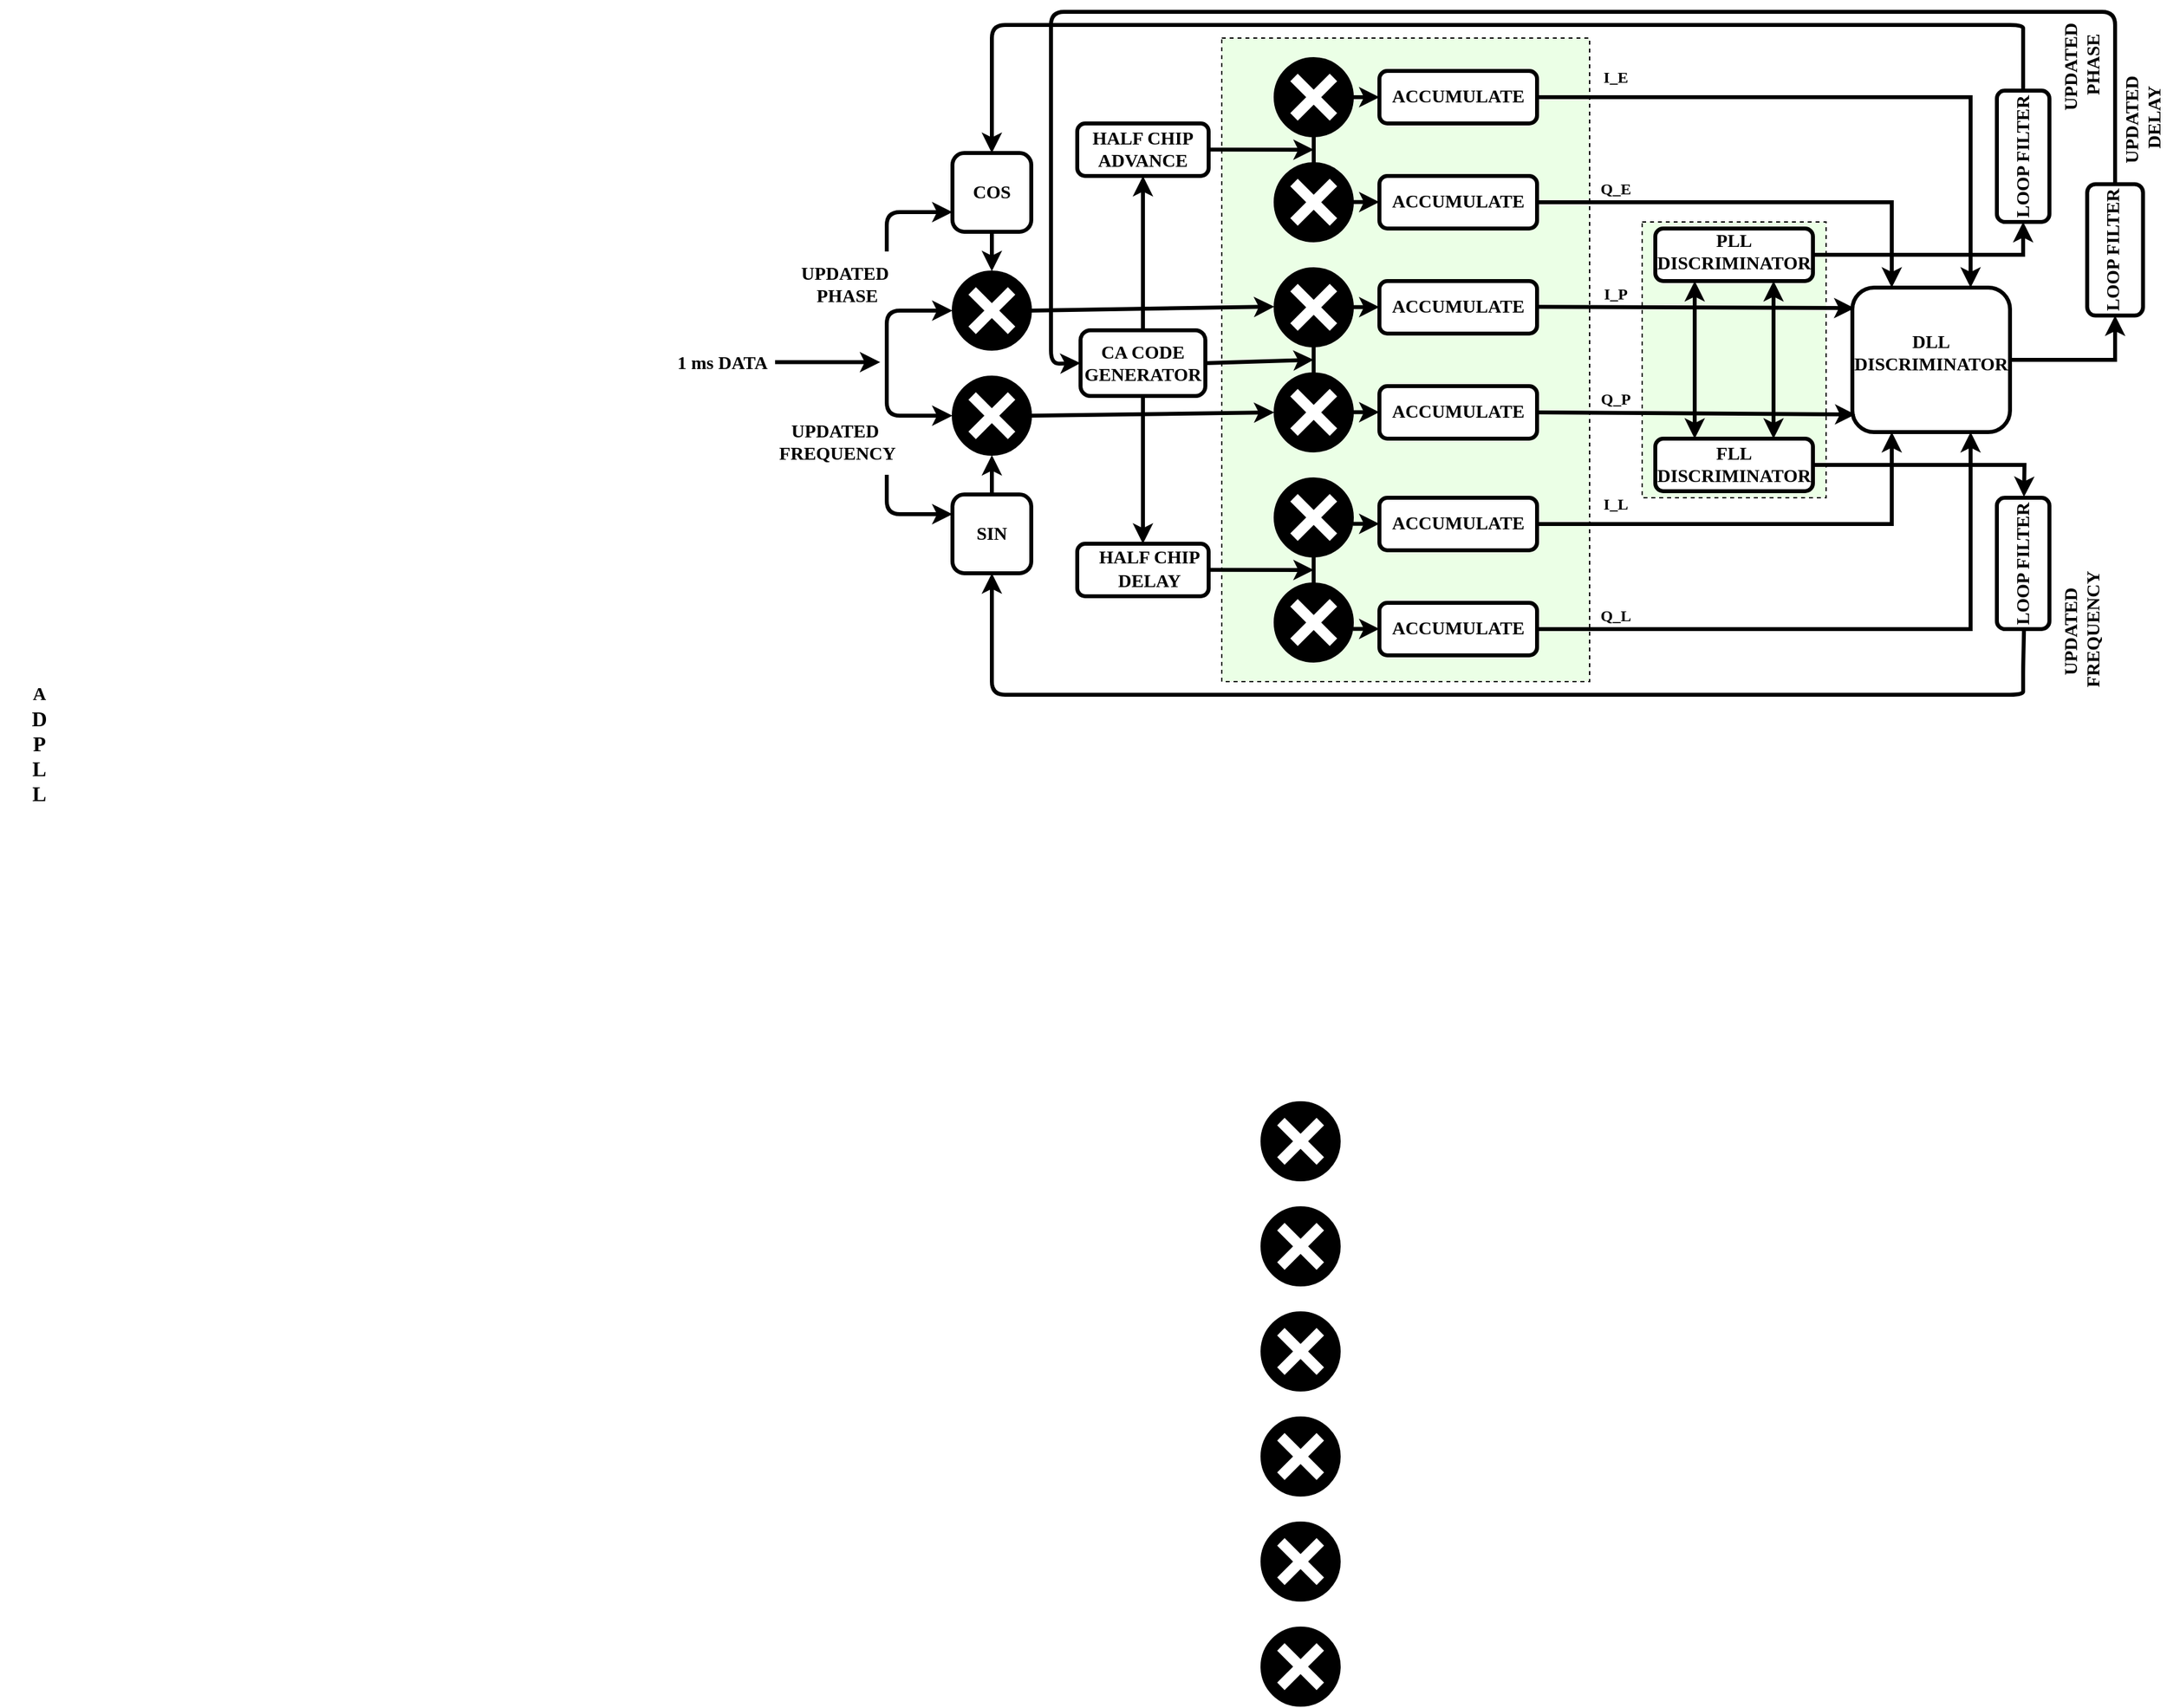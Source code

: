 <mxfile version="24.5.4" type="github">
  <diagram name="Page-1" id="2OJG_YHXnRes9GbKR85k">
    <mxGraphModel dx="2927" dy="1044" grid="1" gridSize="10" guides="1" tooltips="1" connect="1" arrows="1" fold="1" page="1" pageScale="1" pageWidth="827" pageHeight="1169" math="0" shadow="0">
      <root>
        <mxCell id="0" />
        <mxCell id="1" parent="0" />
        <mxCell id="kuXYNpqV7Vp1GtxluRGK-1" value="" style="rounded=0;whiteSpace=wrap;html=1;dashed=1;fillColor=#EBFFE6;" vertex="1" parent="1">
          <mxGeometry x="280" y="180" width="280" height="490" as="geometry" />
        </mxCell>
        <mxCell id="kuXYNpqV7Vp1GtxluRGK-2" value="" style="rounded=0;whiteSpace=wrap;html=1;dashed=1;fillColor=#EBFFE6;" vertex="1" parent="1">
          <mxGeometry x="600" y="320" width="140" height="210" as="geometry" />
        </mxCell>
        <mxCell id="kuXYNpqV7Vp1GtxluRGK-21" value="" style="rounded=1;whiteSpace=wrap;html=1;strokeWidth=3;" vertex="1" parent="1">
          <mxGeometry x="170" y="245" width="100" height="40" as="geometry" />
        </mxCell>
        <mxCell id="kuXYNpqV7Vp1GtxluRGK-23" value="" style="rounded=1;whiteSpace=wrap;html=1;strokeWidth=3;" vertex="1" parent="1">
          <mxGeometry x="172.5" y="402.5" width="95" height="50" as="geometry" />
        </mxCell>
        <mxCell id="kuXYNpqV7Vp1GtxluRGK-24" value="" style="ellipse;whiteSpace=wrap;html=1;aspect=fixed;fillColor=#000000;" vertex="1" parent="1">
          <mxGeometry x="75" y="357.5" width="60" height="60" as="geometry" />
        </mxCell>
        <mxCell id="kuXYNpqV7Vp1GtxluRGK-25" value="" style="endArrow=none;html=1;rounded=0;strokeColor=#FFFFFF;strokeWidth=8;" edge="1" parent="1">
          <mxGeometry width="50" height="50" relative="1" as="geometry">
            <mxPoint x="90" y="372.5" as="sourcePoint" />
            <mxPoint x="120" y="402.5" as="targetPoint" />
          </mxGeometry>
        </mxCell>
        <mxCell id="kuXYNpqV7Vp1GtxluRGK-26" value="" style="endArrow=none;html=1;rounded=0;strokeColor=#FFFFFF;strokeWidth=8;" edge="1" parent="1">
          <mxGeometry width="50" height="50" relative="1" as="geometry">
            <mxPoint x="90" y="402.5" as="sourcePoint" />
            <mxPoint x="120" y="372.5" as="targetPoint" />
          </mxGeometry>
        </mxCell>
        <mxCell id="kuXYNpqV7Vp1GtxluRGK-27" value="" style="ellipse;whiteSpace=wrap;html=1;aspect=fixed;fillColor=#000000;" vertex="1" parent="1">
          <mxGeometry x="75" y="437.5" width="60" height="60" as="geometry" />
        </mxCell>
        <mxCell id="kuXYNpqV7Vp1GtxluRGK-28" value="" style="endArrow=none;html=1;rounded=0;strokeColor=#FFFFFF;strokeWidth=8;" edge="1" parent="1">
          <mxGeometry width="50" height="50" relative="1" as="geometry">
            <mxPoint x="90" y="452.5" as="sourcePoint" />
            <mxPoint x="120" y="482.5" as="targetPoint" />
          </mxGeometry>
        </mxCell>
        <mxCell id="kuXYNpqV7Vp1GtxluRGK-29" value="" style="endArrow=none;html=1;rounded=0;strokeColor=#FFFFFF;strokeWidth=8;" edge="1" parent="1">
          <mxGeometry width="50" height="50" relative="1" as="geometry">
            <mxPoint x="90" y="482.5" as="sourcePoint" />
            <mxPoint x="120" y="452.5" as="targetPoint" />
          </mxGeometry>
        </mxCell>
        <mxCell id="kuXYNpqV7Vp1GtxluRGK-30" value="" style="rounded=1;whiteSpace=wrap;html=1;strokeWidth=3;" vertex="1" parent="1">
          <mxGeometry x="75" y="267.5" width="60" height="60" as="geometry" />
        </mxCell>
        <mxCell id="kuXYNpqV7Vp1GtxluRGK-31" value="" style="rounded=1;whiteSpace=wrap;html=1;strokeWidth=3;" vertex="1" parent="1">
          <mxGeometry x="75" y="527.5" width="60" height="60" as="geometry" />
        </mxCell>
        <mxCell id="kuXYNpqV7Vp1GtxluRGK-32" value="" style="rounded=1;whiteSpace=wrap;html=1;strokeWidth=3;" vertex="1" parent="1">
          <mxGeometry x="400" y="205" width="120" height="40" as="geometry" />
        </mxCell>
        <mxCell id="kuXYNpqV7Vp1GtxluRGK-38" value="" style="rounded=1;whiteSpace=wrap;html=1;strokeWidth=3;" vertex="1" parent="1">
          <mxGeometry x="610" y="325" width="120" height="40" as="geometry" />
        </mxCell>
        <mxCell id="kuXYNpqV7Vp1GtxluRGK-39" value="" style="rounded=1;whiteSpace=wrap;html=1;strokeWidth=3;" vertex="1" parent="1">
          <mxGeometry x="610" y="485" width="120" height="40" as="geometry" />
        </mxCell>
        <mxCell id="kuXYNpqV7Vp1GtxluRGK-40" value="" style="rounded=1;whiteSpace=wrap;html=1;strokeWidth=3;" vertex="1" parent="1">
          <mxGeometry x="760" y="370" width="120" height="110" as="geometry" />
        </mxCell>
        <mxCell id="kuXYNpqV7Vp1GtxluRGK-41" value="" style="rounded=1;whiteSpace=wrap;html=1;strokeWidth=3;rotation=-90;" vertex="1" parent="1">
          <mxGeometry x="840" y="250" width="100" height="40" as="geometry" />
        </mxCell>
        <mxCell id="kuXYNpqV7Vp1GtxluRGK-44" value="" style="endArrow=classic;startArrow=classic;html=1;rounded=1;exitX=0;exitY=0.5;exitDx=0;exitDy=0;entryX=0;entryY=0.5;entryDx=0;entryDy=0;strokeWidth=3;curved=0;" edge="1" parent="1" source="kuXYNpqV7Vp1GtxluRGK-27" target="kuXYNpqV7Vp1GtxluRGK-24">
          <mxGeometry width="50" height="50" relative="1" as="geometry">
            <mxPoint x="585" y="332.5" as="sourcePoint" />
            <mxPoint x="635" y="282.5" as="targetPoint" />
            <Array as="points">
              <mxPoint x="25" y="467.5" />
              <mxPoint x="25" y="387.5" />
            </Array>
          </mxGeometry>
        </mxCell>
        <mxCell id="kuXYNpqV7Vp1GtxluRGK-45" value="" style="endArrow=classic;html=1;rounded=0;strokeWidth=3;" edge="1" parent="1">
          <mxGeometry width="50" height="50" relative="1" as="geometry">
            <mxPoint x="-60" y="426.79" as="sourcePoint" />
            <mxPoint x="20" y="426.79" as="targetPoint" />
          </mxGeometry>
        </mxCell>
        <mxCell id="kuXYNpqV7Vp1GtxluRGK-46" value="" style="endArrow=classic;html=1;rounded=1;entryX=0;entryY=0.75;entryDx=0;entryDy=0;strokeWidth=3;strokeColor=default;curved=0;" edge="1" parent="1" target="kuXYNpqV7Vp1GtxluRGK-30">
          <mxGeometry width="50" height="50" relative="1" as="geometry">
            <mxPoint x="25" y="342.5" as="sourcePoint" />
            <mxPoint x="235" y="402.5" as="targetPoint" />
            <Array as="points">
              <mxPoint x="25" y="312.5" />
            </Array>
          </mxGeometry>
        </mxCell>
        <mxCell id="kuXYNpqV7Vp1GtxluRGK-47" value="" style="endArrow=classic;html=1;rounded=1;entryX=0;entryY=0.25;entryDx=0;entryDy=0;strokeWidth=3;curved=0;" edge="1" parent="1" target="kuXYNpqV7Vp1GtxluRGK-31">
          <mxGeometry width="50" height="50" relative="1" as="geometry">
            <mxPoint x="25" y="512.5" as="sourcePoint" />
            <mxPoint x="235" y="422.5" as="targetPoint" />
            <Array as="points">
              <mxPoint x="25" y="542.5" />
            </Array>
          </mxGeometry>
        </mxCell>
        <mxCell id="kuXYNpqV7Vp1GtxluRGK-49" value="" style="endArrow=classic;html=1;rounded=0;entryX=0;entryY=0.5;entryDx=0;entryDy=0;exitX=1;exitY=0.5;exitDx=0;exitDy=0;strokeWidth=3;" edge="1" parent="1" source="kuXYNpqV7Vp1GtxluRGK-27" target="kuXYNpqV7Vp1GtxluRGK-155">
          <mxGeometry width="50" height="50" relative="1" as="geometry">
            <mxPoint x="-50" y="465" as="sourcePoint" />
            <mxPoint x="310" y="465" as="targetPoint" />
          </mxGeometry>
        </mxCell>
        <mxCell id="kuXYNpqV7Vp1GtxluRGK-60" value="" style="endArrow=classic;html=1;rounded=0;exitX=1;exitY=0.5;exitDx=0;exitDy=0;strokeWidth=3;entryX=0.013;entryY=0.142;entryDx=0;entryDy=0;entryPerimeter=0;" edge="1" parent="1" target="kuXYNpqV7Vp1GtxluRGK-40">
          <mxGeometry width="50" height="50" relative="1" as="geometry">
            <mxPoint x="520" y="384.57" as="sourcePoint" />
            <mxPoint x="750" y="397" as="targetPoint" />
          </mxGeometry>
        </mxCell>
        <mxCell id="kuXYNpqV7Vp1GtxluRGK-61" value="" style="endArrow=classic;html=1;rounded=0;exitX=1;exitY=0.5;exitDx=0;exitDy=0;strokeWidth=3;entryX=0.019;entryY=0.878;entryDx=0;entryDy=0;entryPerimeter=0;" edge="1" parent="1" target="kuXYNpqV7Vp1GtxluRGK-40">
          <mxGeometry width="50" height="50" relative="1" as="geometry">
            <mxPoint x="520" y="465" as="sourcePoint" />
            <mxPoint x="750" y="460" as="targetPoint" />
          </mxGeometry>
        </mxCell>
        <mxCell id="kuXYNpqV7Vp1GtxluRGK-62" value="" style="endArrow=classic;html=1;rounded=0;entryX=0.75;entryY=0;entryDx=0;entryDy=0;exitX=1;exitY=0.5;exitDx=0;exitDy=0;strokeWidth=3;" edge="1" parent="1" source="kuXYNpqV7Vp1GtxluRGK-32" target="kuXYNpqV7Vp1GtxluRGK-40">
          <mxGeometry width="50" height="50" relative="1" as="geometry">
            <mxPoint x="370" y="380" as="sourcePoint" />
            <mxPoint x="420" y="330" as="targetPoint" />
            <Array as="points">
              <mxPoint x="850" y="225" />
            </Array>
          </mxGeometry>
        </mxCell>
        <mxCell id="kuXYNpqV7Vp1GtxluRGK-64" value="" style="endArrow=classic;html=1;rounded=0;entryX=0.25;entryY=0;entryDx=0;entryDy=0;exitX=1;exitY=0.5;exitDx=0;exitDy=0;strokeWidth=3;" edge="1" parent="1" source="kuXYNpqV7Vp1GtxluRGK-167" target="kuXYNpqV7Vp1GtxluRGK-40">
          <mxGeometry width="50" height="50" relative="1" as="geometry">
            <mxPoint x="540" y="280" as="sourcePoint" />
            <mxPoint x="420" y="330" as="targetPoint" />
            <Array as="points">
              <mxPoint x="790" y="305" />
            </Array>
          </mxGeometry>
        </mxCell>
        <mxCell id="kuXYNpqV7Vp1GtxluRGK-65" value="" style="endArrow=classic;html=1;rounded=0;entryX=0.75;entryY=1;entryDx=0;entryDy=0;exitX=1;exitY=0.5;exitDx=0;exitDy=0;strokeWidth=3;" edge="1" parent="1" source="kuXYNpqV7Vp1GtxluRGK-175" target="kuXYNpqV7Vp1GtxluRGK-40">
          <mxGeometry width="50" height="50" relative="1" as="geometry">
            <mxPoint x="540" y="720" as="sourcePoint" />
            <mxPoint x="420" y="410" as="targetPoint" />
            <Array as="points">
              <mxPoint x="850" y="630" />
            </Array>
          </mxGeometry>
        </mxCell>
        <mxCell id="kuXYNpqV7Vp1GtxluRGK-66" value="" style="endArrow=classic;html=1;rounded=0;entryX=0.25;entryY=1;entryDx=0;entryDy=0;exitX=1;exitY=0.5;exitDx=0;exitDy=0;strokeWidth=3;" edge="1" parent="1" source="kuXYNpqV7Vp1GtxluRGK-173" target="kuXYNpqV7Vp1GtxluRGK-40">
          <mxGeometry width="50" height="50" relative="1" as="geometry">
            <mxPoint x="540" y="600" as="sourcePoint" />
            <mxPoint x="420" y="410" as="targetPoint" />
            <Array as="points">
              <mxPoint x="790" y="550" />
            </Array>
          </mxGeometry>
        </mxCell>
        <mxCell id="kuXYNpqV7Vp1GtxluRGK-67" value="" style="endArrow=classic;startArrow=classic;html=1;rounded=0;entryX=0.75;entryY=1;entryDx=0;entryDy=0;exitX=0.75;exitY=0;exitDx=0;exitDy=0;strokeWidth=3;" edge="1" parent="1" source="kuXYNpqV7Vp1GtxluRGK-39" target="kuXYNpqV7Vp1GtxluRGK-38">
          <mxGeometry width="50" height="50" relative="1" as="geometry">
            <mxPoint x="370" y="460" as="sourcePoint" />
            <mxPoint x="420" y="410" as="targetPoint" />
          </mxGeometry>
        </mxCell>
        <mxCell id="kuXYNpqV7Vp1GtxluRGK-68" value="" style="endArrow=classic;startArrow=classic;html=1;rounded=0;entryX=0.25;entryY=1;entryDx=0;entryDy=0;exitX=0.25;exitY=0;exitDx=0;exitDy=0;strokeWidth=3;" edge="1" parent="1" source="kuXYNpqV7Vp1GtxluRGK-39" target="kuXYNpqV7Vp1GtxluRGK-38">
          <mxGeometry width="50" height="50" relative="1" as="geometry">
            <mxPoint x="370" y="460" as="sourcePoint" />
            <mxPoint x="420" y="410" as="targetPoint" />
          </mxGeometry>
        </mxCell>
        <mxCell id="kuXYNpqV7Vp1GtxluRGK-69" value="" style="endArrow=classic;html=1;rounded=0;exitX=1;exitY=0.5;exitDx=0;exitDy=0;entryX=0;entryY=0.5;entryDx=0;entryDy=0;strokeWidth=3;" edge="1" parent="1" source="kuXYNpqV7Vp1GtxluRGK-38" target="kuXYNpqV7Vp1GtxluRGK-41">
          <mxGeometry width="50" height="50" relative="1" as="geometry">
            <mxPoint x="870" y="380" as="sourcePoint" />
            <mxPoint x="920" y="330" as="targetPoint" />
            <Array as="points">
              <mxPoint x="890" y="345" />
            </Array>
          </mxGeometry>
        </mxCell>
        <mxCell id="kuXYNpqV7Vp1GtxluRGK-70" value="" style="endArrow=classic;html=1;rounded=0;exitX=1;exitY=0.5;exitDx=0;exitDy=0;strokeWidth=3;entryX=1;entryY=0.5;entryDx=0;entryDy=0;" edge="1" parent="1" target="kuXYNpqV7Vp1GtxluRGK-193">
          <mxGeometry width="50" height="50" relative="1" as="geometry">
            <mxPoint x="730" y="505" as="sourcePoint" />
            <mxPoint x="890" y="510" as="targetPoint" />
            <Array as="points">
              <mxPoint x="891" y="505" />
            </Array>
          </mxGeometry>
        </mxCell>
        <mxCell id="kuXYNpqV7Vp1GtxluRGK-71" value="" style="endArrow=classic;html=1;rounded=0;entryX=0;entryY=0.5;entryDx=0;entryDy=0;strokeWidth=3;exitX=1;exitY=0.5;exitDx=0;exitDy=0;" edge="1" parent="1" source="kuXYNpqV7Vp1GtxluRGK-40" target="kuXYNpqV7Vp1GtxluRGK-190">
          <mxGeometry width="50" height="50" relative="1" as="geometry">
            <mxPoint x="910" y="450" as="sourcePoint" />
            <mxPoint x="950" y="420" as="targetPoint" />
            <Array as="points">
              <mxPoint x="960" y="425" />
            </Array>
          </mxGeometry>
        </mxCell>
        <mxCell id="kuXYNpqV7Vp1GtxluRGK-72" value="" style="endArrow=classic;html=1;rounded=1;exitX=1;exitY=0.5;exitDx=0;exitDy=0;entryX=0.5;entryY=0;entryDx=0;entryDy=0;strokeWidth=3;curved=0;" edge="1" parent="1" source="kuXYNpqV7Vp1GtxluRGK-41" target="kuXYNpqV7Vp1GtxluRGK-30">
          <mxGeometry width="50" height="50" relative="1" as="geometry">
            <mxPoint x="680" y="280" as="sourcePoint" />
            <mxPoint x="730" y="230" as="targetPoint" />
            <Array as="points">
              <mxPoint x="890" y="180" />
              <mxPoint x="890" y="170" />
              <mxPoint x="590" y="170" />
              <mxPoint x="105" y="170" />
              <mxPoint x="105" y="210" />
            </Array>
          </mxGeometry>
        </mxCell>
        <mxCell id="kuXYNpqV7Vp1GtxluRGK-73" value="" style="endArrow=classic;html=1;rounded=1;entryX=0.5;entryY=1;entryDx=0;entryDy=0;strokeWidth=3;curved=0;exitX=0;exitY=0.5;exitDx=0;exitDy=0;" edge="1" parent="1" source="kuXYNpqV7Vp1GtxluRGK-193" target="kuXYNpqV7Vp1GtxluRGK-31">
          <mxGeometry width="50" height="50" relative="1" as="geometry">
            <mxPoint x="1090" y="470" as="sourcePoint" />
            <mxPoint x="150" y="470" as="targetPoint" />
            <Array as="points">
              <mxPoint x="890" y="660" />
              <mxPoint x="890" y="670" />
              <mxPoint x="890" y="680" />
              <mxPoint x="590" y="680" />
              <mxPoint x="105" y="680" />
              <mxPoint x="105" y="630" />
            </Array>
          </mxGeometry>
        </mxCell>
        <mxCell id="kuXYNpqV7Vp1GtxluRGK-74" value="" style="endArrow=classic;html=1;rounded=1;exitX=1;exitY=0.5;exitDx=0;exitDy=0;strokeWidth=3;curved=0;entryX=0;entryY=0.5;entryDx=0;entryDy=0;" edge="1" parent="1" source="kuXYNpqV7Vp1GtxluRGK-190" target="kuXYNpqV7Vp1GtxluRGK-23">
          <mxGeometry width="50" height="50" relative="1" as="geometry">
            <mxPoint x="1120" y="420" as="sourcePoint" />
            <mxPoint x="-90" y="220" as="targetPoint" />
            <Array as="points">
              <mxPoint x="960" y="160" />
              <mxPoint x="570" y="160" />
              <mxPoint x="150" y="160" />
              <mxPoint x="150" y="428" />
            </Array>
          </mxGeometry>
        </mxCell>
        <mxCell id="kuXYNpqV7Vp1GtxluRGK-82" value="" style="endArrow=classic;html=1;rounded=0;entryX=0.5;entryY=0;entryDx=0;entryDy=0;exitX=0.5;exitY=1;exitDx=0;exitDy=0;strokeWidth=3;" edge="1" parent="1" source="kuXYNpqV7Vp1GtxluRGK-30" target="kuXYNpqV7Vp1GtxluRGK-24">
          <mxGeometry width="50" height="50" relative="1" as="geometry">
            <mxPoint x="295" y="402.5" as="sourcePoint" />
            <mxPoint x="345" y="352.5" as="targetPoint" />
          </mxGeometry>
        </mxCell>
        <mxCell id="kuXYNpqV7Vp1GtxluRGK-83" value="" style="endArrow=classic;html=1;rounded=0;exitX=0.5;exitY=0;exitDx=0;exitDy=0;entryX=0.5;entryY=1;entryDx=0;entryDy=0;strokeWidth=3;" edge="1" parent="1" source="kuXYNpqV7Vp1GtxluRGK-31" target="kuXYNpqV7Vp1GtxluRGK-27">
          <mxGeometry width="50" height="50" relative="1" as="geometry">
            <mxPoint x="295" y="402.5" as="sourcePoint" />
            <mxPoint x="345" y="352.5" as="targetPoint" />
          </mxGeometry>
        </mxCell>
        <mxCell id="kuXYNpqV7Vp1GtxluRGK-84" value="&lt;font style=&quot;font-size: 14px;&quot; face=&quot;Times New Roman&quot;&gt;&lt;b&gt;COS&lt;/b&gt;&lt;/font&gt;" style="text;html=1;align=center;verticalAlign=middle;whiteSpace=wrap;rounded=0;" vertex="1" parent="1">
          <mxGeometry x="75" y="282.5" width="60" height="30" as="geometry" />
        </mxCell>
        <mxCell id="kuXYNpqV7Vp1GtxluRGK-85" value="&lt;font style=&quot;font-size: 14px;&quot; face=&quot;Times New Roman&quot;&gt;&lt;b&gt;SIN&lt;/b&gt;&lt;/font&gt;" style="text;html=1;align=center;verticalAlign=middle;whiteSpace=wrap;rounded=0;" vertex="1" parent="1">
          <mxGeometry x="75" y="542.5" width="60" height="30" as="geometry" />
        </mxCell>
        <mxCell id="kuXYNpqV7Vp1GtxluRGK-86" value="&lt;div&gt;&lt;b&gt;&lt;font style=&quot;font-size: 14px;&quot; face=&quot;Times New Roman&quot;&gt;CA CODE&lt;/font&gt;&lt;/b&gt;&lt;/div&gt;&lt;div&gt;&lt;b&gt;&lt;font style=&quot;font-size: 14px;&quot; face=&quot;Times New Roman&quot;&gt;GENERATOR&lt;/font&gt;&lt;font face=&quot;9OAc3o7K2-tYkBuDYFM8&quot;&gt;&lt;br&gt;&lt;/font&gt;&lt;/b&gt; &lt;/div&gt;" style="text;html=1;align=center;verticalAlign=middle;whiteSpace=wrap;rounded=0;" vertex="1" parent="1">
          <mxGeometry x="175" y="410" width="90" height="35" as="geometry" />
        </mxCell>
        <mxCell id="kuXYNpqV7Vp1GtxluRGK-87" value="&lt;div&gt;&lt;b&gt;&lt;font style=&quot;font-size: 14px;&quot; face=&quot;Times New Roman&quot;&gt;HALF CHIP&lt;/font&gt;&lt;/b&gt;&lt;/div&gt;&lt;div&gt;&lt;b&gt;&lt;font style=&quot;font-size: 14px;&quot; face=&quot;Times New Roman&quot;&gt;ADVANCE&lt;/font&gt;&lt;font face=&quot;_-B6nYthj9-JZ_YgI90N&quot;&gt;&lt;br&gt;&lt;/font&gt;&lt;/b&gt; &lt;/div&gt;" style="text;html=1;align=center;verticalAlign=middle;whiteSpace=wrap;rounded=0;" vertex="1" parent="1">
          <mxGeometry x="175" y="250" width="90" height="30" as="geometry" />
        </mxCell>
        <mxCell id="kuXYNpqV7Vp1GtxluRGK-89" value="&lt;font style=&quot;font-size: 14px;&quot; face=&quot;Times New Roman&quot;&gt;&lt;b&gt;ACCUMULATE&lt;/b&gt;&lt;/font&gt;" style="text;html=1;align=center;verticalAlign=middle;whiteSpace=wrap;rounded=0;" vertex="1" parent="1">
          <mxGeometry x="420" y="210" width="80" height="30" as="geometry" />
        </mxCell>
        <mxCell id="kuXYNpqV7Vp1GtxluRGK-95" value="&lt;div&gt;&lt;b&gt;&lt;font style=&quot;font-size: 14px;&quot; face=&quot;Times New Roman&quot;&gt;PLL &lt;br&gt;&lt;/font&gt;&lt;/b&gt;&lt;/div&gt;&lt;div&gt;&lt;b&gt;&lt;font style=&quot;font-size: 14px;&quot; face=&quot;Times New Roman&quot;&gt;DISCRIMINATOR&lt;/font&gt;&lt;font face=&quot;qQfTcMvlBahpxPpsoyMe&quot;&gt;&lt;br&gt;&lt;/font&gt;&lt;/b&gt;&lt;/div&gt;" style="text;html=1;align=center;verticalAlign=middle;whiteSpace=wrap;rounded=0;" vertex="1" parent="1">
          <mxGeometry x="625" y="325" width="90" height="35" as="geometry" />
        </mxCell>
        <mxCell id="kuXYNpqV7Vp1GtxluRGK-96" value="&lt;div&gt;&lt;b&gt;&lt;font style=&quot;font-size: 14px;&quot; face=&quot;Times New Roman&quot;&gt;FLL &lt;br&gt;&lt;/font&gt;&lt;/b&gt;&lt;/div&gt;&lt;div&gt;&lt;b&gt;&lt;font style=&quot;font-size: 14px;&quot; face=&quot;Times New Roman&quot;&gt;DISCRIMINATOR&lt;/font&gt;&lt;font face=&quot;qQfTcMvlBahpxPpsoyMe&quot;&gt;&lt;br&gt;&lt;/font&gt;&lt;/b&gt;&lt;/div&gt;" style="text;html=1;align=center;verticalAlign=middle;whiteSpace=wrap;rounded=0;" vertex="1" parent="1">
          <mxGeometry x="625" y="490" width="90" height="30" as="geometry" />
        </mxCell>
        <mxCell id="kuXYNpqV7Vp1GtxluRGK-97" value="&lt;div&gt;&lt;b&gt;&lt;font style=&quot;font-size: 14px;&quot; face=&quot;Times New Roman&quot;&gt;DLL &lt;br&gt;&lt;/font&gt;&lt;/b&gt;&lt;/div&gt;&lt;div&gt;&lt;b&gt;&lt;font style=&quot;font-size: 14px;&quot; face=&quot;Times New Roman&quot;&gt;DISCRIMINATOR&lt;/font&gt;&lt;font face=&quot;qQfTcMvlBahpxPpsoyMe&quot;&gt;&lt;br&gt;&lt;/font&gt;&lt;/b&gt;&lt;/div&gt;" style="text;html=1;align=center;verticalAlign=middle;whiteSpace=wrap;rounded=0;" vertex="1" parent="1">
          <mxGeometry x="775" y="405" width="90" height="30" as="geometry" />
        </mxCell>
        <mxCell id="kuXYNpqV7Vp1GtxluRGK-98" value="&lt;div&gt;&lt;b&gt;&lt;font style=&quot;font-size: 14px;&quot; face=&quot;Times New Roman&quot;&gt;A&lt;/font&gt;&lt;/b&gt;&lt;/div&gt;&lt;div&gt;&lt;b&gt;&lt;font size=&quot;3&quot; face=&quot;Fm1BIgV4w-0KeYZKZ_WM&quot;&gt;D&lt;/font&gt;&lt;/b&gt;&lt;/div&gt;&lt;div&gt;&lt;b&gt;&lt;font size=&quot;3&quot; face=&quot;Fm1BIgV4w-0KeYZKZ_WM&quot;&gt;P&lt;/font&gt;&lt;/b&gt;&lt;/div&gt;&lt;div&gt;&lt;b&gt;&lt;font size=&quot;3&quot; face=&quot;Fm1BIgV4w-0KeYZKZ_WM&quot;&gt;L&lt;/font&gt;&lt;/b&gt;&lt;/div&gt;&lt;div&gt;&lt;b&gt;&lt;font face=&quot;Fm1BIgV4w-0KeYZKZ_WM&quot;&gt;&lt;font size=&quot;3&quot;&gt;L&lt;/font&gt;&lt;br&gt;&lt;/font&gt;&lt;/b&gt;&lt;/div&gt;" style="text;html=1;align=center;verticalAlign=middle;whiteSpace=wrap;rounded=0;" vertex="1" parent="1">
          <mxGeometry x="-650" y="670" width="60" height="95" as="geometry" />
        </mxCell>
        <mxCell id="kuXYNpqV7Vp1GtxluRGK-99" value="&lt;font style=&quot;font-size: 14px;&quot; face=&quot;Times New Roman&quot;&gt;&lt;b&gt;LOOP FILTER&lt;/b&gt;&lt;/font&gt;" style="text;html=1;align=center;verticalAlign=middle;whiteSpace=wrap;rounded=0;rotation=-90;" vertex="1" parent="1">
          <mxGeometry x="840" y="255" width="101.25" height="30" as="geometry" />
        </mxCell>
        <mxCell id="kuXYNpqV7Vp1GtxluRGK-102" value="&lt;font style=&quot;font-size: 14px;&quot; face=&quot;Times New Roman&quot;&gt;&lt;b&gt;UPDATED&amp;nbsp;&lt;/b&gt;&lt;/font&gt;&lt;div&gt;&lt;font style=&quot;font-size: 14px;&quot; face=&quot;Times New Roman&quot;&gt;&lt;b&gt;PHASE&lt;/b&gt;&lt;/font&gt;&lt;/div&gt;" style="text;html=1;align=center;verticalAlign=middle;whiteSpace=wrap;rounded=0;" vertex="1" parent="1">
          <mxGeometry x="-45" y="352.5" width="80" height="30" as="geometry" />
        </mxCell>
        <mxCell id="kuXYNpqV7Vp1GtxluRGK-103" value="&lt;font style=&quot;font-size: 14px;&quot; face=&quot;Times New Roman&quot;&gt;&lt;b&gt;UPDATED&amp;nbsp;&lt;/b&gt;&lt;/font&gt;&lt;div&gt;&lt;font style=&quot;font-size: 14px;&quot; face=&quot;Times New Roman&quot;&gt;&lt;b&gt;FREQUENCY&lt;br&gt;&lt;/b&gt;&lt;/font&gt;&lt;/div&gt;" style="text;html=1;align=center;verticalAlign=middle;whiteSpace=wrap;rounded=0;" vertex="1" parent="1">
          <mxGeometry x="-60" y="472.5" width="95" height="30" as="geometry" />
        </mxCell>
        <mxCell id="kuXYNpqV7Vp1GtxluRGK-104" value="&lt;font style=&quot;font-size: 14px;&quot; face=&quot;Times New Roman&quot;&gt;&lt;b&gt;UPDATED&amp;nbsp;&lt;/b&gt;&lt;/font&gt;&lt;div&gt;&lt;font style=&quot;font-size: 14px;&quot; face=&quot;Times New Roman&quot;&gt;&lt;b&gt;PHASE&lt;/b&gt;&lt;/font&gt;&lt;/div&gt;" style="text;html=1;align=center;verticalAlign=middle;whiteSpace=wrap;rounded=0;rotation=-90;" vertex="1" parent="1">
          <mxGeometry x="900" y="185" width="70" height="30" as="geometry" />
        </mxCell>
        <mxCell id="kuXYNpqV7Vp1GtxluRGK-105" value="&lt;font style=&quot;font-size: 14px;&quot; face=&quot;Times New Roman&quot;&gt;&lt;b&gt;UPDATED&amp;nbsp;&lt;/b&gt;&lt;/font&gt;&lt;div&gt;&lt;font style=&quot;font-size: 14px;&quot; face=&quot;Times New Roman&quot;&gt;&lt;b&gt;FREQUENCY&lt;br&gt;&lt;/b&gt;&lt;/font&gt;&lt;/div&gt;" style="text;html=1;align=center;verticalAlign=middle;whiteSpace=wrap;rounded=0;rotation=-90;" vertex="1" parent="1">
          <mxGeometry x="885" y="615" width="100" height="30" as="geometry" />
        </mxCell>
        <mxCell id="kuXYNpqV7Vp1GtxluRGK-106" value="&lt;font style=&quot;font-size: 14px;&quot; face=&quot;Times New Roman&quot;&gt;&lt;b&gt;UPDATED&amp;nbsp;&lt;/b&gt;&lt;/font&gt;&lt;div&gt;&lt;font style=&quot;font-size: 14px;&quot; face=&quot;Times New Roman&quot;&gt;&lt;b&gt;DELAY&lt;br&gt;&lt;/b&gt;&lt;/font&gt;&lt;/div&gt;" style="text;html=1;align=center;verticalAlign=middle;whiteSpace=wrap;rounded=0;rotation=-90;" vertex="1" parent="1">
          <mxGeometry x="941.25" y="225" width="80" height="30" as="geometry" />
        </mxCell>
        <mxCell id="kuXYNpqV7Vp1GtxluRGK-107" value="&lt;font style=&quot;font-size: 14px;&quot; face=&quot;Times New Roman&quot;&gt;&lt;b&gt;1 ms DATA&lt;/b&gt;&lt;/font&gt;" style="text;html=1;align=center;verticalAlign=middle;whiteSpace=wrap;rounded=0;" vertex="1" parent="1">
          <mxGeometry x="-140" y="412.5" width="80" height="30" as="geometry" />
        </mxCell>
        <mxCell id="kuXYNpqV7Vp1GtxluRGK-113" value="" style="ellipse;whiteSpace=wrap;html=1;aspect=fixed;fillColor=#000000;" vertex="1" parent="1">
          <mxGeometry x="310" y="1070" width="60" height="60" as="geometry" />
        </mxCell>
        <mxCell id="kuXYNpqV7Vp1GtxluRGK-114" value="" style="endArrow=none;html=1;rounded=0;strokeColor=#FFFFFF;strokeWidth=8;" edge="1" parent="1">
          <mxGeometry width="50" height="50" relative="1" as="geometry">
            <mxPoint x="325" y="1085" as="sourcePoint" />
            <mxPoint x="355" y="1115" as="targetPoint" />
          </mxGeometry>
        </mxCell>
        <mxCell id="kuXYNpqV7Vp1GtxluRGK-115" value="" style="endArrow=none;html=1;rounded=0;strokeColor=#FFFFFF;strokeWidth=8;" edge="1" parent="1">
          <mxGeometry width="50" height="50" relative="1" as="geometry">
            <mxPoint x="325" y="1115" as="sourcePoint" />
            <mxPoint x="355" y="1085" as="targetPoint" />
          </mxGeometry>
        </mxCell>
        <mxCell id="kuXYNpqV7Vp1GtxluRGK-116" value="" style="ellipse;whiteSpace=wrap;html=1;aspect=fixed;fillColor=#000000;" vertex="1" parent="1">
          <mxGeometry x="310" y="990" width="60" height="60" as="geometry" />
        </mxCell>
        <mxCell id="kuXYNpqV7Vp1GtxluRGK-117" value="" style="endArrow=none;html=1;rounded=0;strokeColor=#FFFFFF;strokeWidth=8;" edge="1" parent="1">
          <mxGeometry width="50" height="50" relative="1" as="geometry">
            <mxPoint x="325" y="1005" as="sourcePoint" />
            <mxPoint x="355" y="1035" as="targetPoint" />
          </mxGeometry>
        </mxCell>
        <mxCell id="kuXYNpqV7Vp1GtxluRGK-118" value="" style="endArrow=none;html=1;rounded=0;strokeColor=#FFFFFF;strokeWidth=8;" edge="1" parent="1">
          <mxGeometry width="50" height="50" relative="1" as="geometry">
            <mxPoint x="325" y="1035" as="sourcePoint" />
            <mxPoint x="355" y="1005" as="targetPoint" />
          </mxGeometry>
        </mxCell>
        <mxCell id="kuXYNpqV7Vp1GtxluRGK-119" value="" style="ellipse;whiteSpace=wrap;html=1;aspect=fixed;fillColor=#000000;" vertex="1" parent="1">
          <mxGeometry x="310" y="1230" width="60" height="60" as="geometry" />
        </mxCell>
        <mxCell id="kuXYNpqV7Vp1GtxluRGK-120" value="" style="endArrow=none;html=1;rounded=0;strokeColor=#FFFFFF;strokeWidth=8;" edge="1" parent="1">
          <mxGeometry width="50" height="50" relative="1" as="geometry">
            <mxPoint x="325" y="1245" as="sourcePoint" />
            <mxPoint x="355" y="1275" as="targetPoint" />
          </mxGeometry>
        </mxCell>
        <mxCell id="kuXYNpqV7Vp1GtxluRGK-121" value="" style="endArrow=none;html=1;rounded=0;strokeColor=#FFFFFF;strokeWidth=8;" edge="1" parent="1">
          <mxGeometry width="50" height="50" relative="1" as="geometry">
            <mxPoint x="325" y="1275" as="sourcePoint" />
            <mxPoint x="355" y="1245" as="targetPoint" />
          </mxGeometry>
        </mxCell>
        <mxCell id="kuXYNpqV7Vp1GtxluRGK-122" value="" style="ellipse;whiteSpace=wrap;html=1;aspect=fixed;fillColor=#000000;" vertex="1" parent="1">
          <mxGeometry x="310" y="1150" width="60" height="60" as="geometry" />
        </mxCell>
        <mxCell id="kuXYNpqV7Vp1GtxluRGK-123" value="" style="endArrow=none;html=1;rounded=0;strokeColor=#FFFFFF;strokeWidth=8;" edge="1" parent="1">
          <mxGeometry width="50" height="50" relative="1" as="geometry">
            <mxPoint x="325" y="1165" as="sourcePoint" />
            <mxPoint x="355" y="1195" as="targetPoint" />
          </mxGeometry>
        </mxCell>
        <mxCell id="kuXYNpqV7Vp1GtxluRGK-124" value="" style="endArrow=none;html=1;rounded=0;strokeColor=#FFFFFF;strokeWidth=8;" edge="1" parent="1">
          <mxGeometry width="50" height="50" relative="1" as="geometry">
            <mxPoint x="325" y="1195" as="sourcePoint" />
            <mxPoint x="355" y="1165" as="targetPoint" />
          </mxGeometry>
        </mxCell>
        <mxCell id="kuXYNpqV7Vp1GtxluRGK-125" value="" style="ellipse;whiteSpace=wrap;html=1;aspect=fixed;fillColor=#000000;" vertex="1" parent="1">
          <mxGeometry x="310" y="1390" width="60" height="60" as="geometry" />
        </mxCell>
        <mxCell id="kuXYNpqV7Vp1GtxluRGK-126" value="" style="endArrow=none;html=1;rounded=0;strokeColor=#FFFFFF;strokeWidth=8;" edge="1" parent="1">
          <mxGeometry width="50" height="50" relative="1" as="geometry">
            <mxPoint x="325" y="1405" as="sourcePoint" />
            <mxPoint x="355" y="1435" as="targetPoint" />
          </mxGeometry>
        </mxCell>
        <mxCell id="kuXYNpqV7Vp1GtxluRGK-127" value="" style="endArrow=none;html=1;rounded=0;strokeColor=#FFFFFF;strokeWidth=8;" edge="1" parent="1">
          <mxGeometry width="50" height="50" relative="1" as="geometry">
            <mxPoint x="325" y="1435" as="sourcePoint" />
            <mxPoint x="355" y="1405" as="targetPoint" />
          </mxGeometry>
        </mxCell>
        <mxCell id="kuXYNpqV7Vp1GtxluRGK-128" value="" style="ellipse;whiteSpace=wrap;html=1;aspect=fixed;fillColor=#000000;" vertex="1" parent="1">
          <mxGeometry x="310" y="1310" width="60" height="60" as="geometry" />
        </mxCell>
        <mxCell id="kuXYNpqV7Vp1GtxluRGK-129" value="" style="endArrow=none;html=1;rounded=0;strokeColor=#FFFFFF;strokeWidth=8;" edge="1" parent="1">
          <mxGeometry width="50" height="50" relative="1" as="geometry">
            <mxPoint x="325" y="1325" as="sourcePoint" />
            <mxPoint x="355" y="1355" as="targetPoint" />
          </mxGeometry>
        </mxCell>
        <mxCell id="kuXYNpqV7Vp1GtxluRGK-130" value="" style="endArrow=none;html=1;rounded=0;strokeColor=#FFFFFF;strokeWidth=8;" edge="1" parent="1">
          <mxGeometry width="50" height="50" relative="1" as="geometry">
            <mxPoint x="325" y="1355" as="sourcePoint" />
            <mxPoint x="355" y="1325" as="targetPoint" />
          </mxGeometry>
        </mxCell>
        <mxCell id="kuXYNpqV7Vp1GtxluRGK-149" value="" style="ellipse;whiteSpace=wrap;html=1;aspect=fixed;fillColor=#000000;" vertex="1" parent="1">
          <mxGeometry x="320" y="275" width="60" height="60" as="geometry" />
        </mxCell>
        <mxCell id="kuXYNpqV7Vp1GtxluRGK-150" value="" style="endArrow=none;html=1;rounded=0;strokeColor=#FFFFFF;strokeWidth=8;" edge="1" parent="1">
          <mxGeometry width="50" height="50" relative="1" as="geometry">
            <mxPoint x="335" y="290" as="sourcePoint" />
            <mxPoint x="365" y="320" as="targetPoint" />
          </mxGeometry>
        </mxCell>
        <mxCell id="kuXYNpqV7Vp1GtxluRGK-151" value="" style="endArrow=none;html=1;rounded=0;strokeColor=#FFFFFF;strokeWidth=8;" edge="1" parent="1">
          <mxGeometry width="50" height="50" relative="1" as="geometry">
            <mxPoint x="335" y="320" as="sourcePoint" />
            <mxPoint x="365" y="290" as="targetPoint" />
          </mxGeometry>
        </mxCell>
        <mxCell id="kuXYNpqV7Vp1GtxluRGK-152" value="" style="ellipse;whiteSpace=wrap;html=1;aspect=fixed;fillColor=#000000;" vertex="1" parent="1">
          <mxGeometry x="320" y="195" width="60" height="60" as="geometry" />
        </mxCell>
        <mxCell id="kuXYNpqV7Vp1GtxluRGK-153" value="" style="endArrow=none;html=1;rounded=0;strokeColor=#FFFFFF;strokeWidth=8;" edge="1" parent="1">
          <mxGeometry width="50" height="50" relative="1" as="geometry">
            <mxPoint x="335" y="210" as="sourcePoint" />
            <mxPoint x="365" y="240" as="targetPoint" />
          </mxGeometry>
        </mxCell>
        <mxCell id="kuXYNpqV7Vp1GtxluRGK-154" value="" style="endArrow=none;html=1;rounded=0;strokeColor=#FFFFFF;strokeWidth=8;" edge="1" parent="1">
          <mxGeometry width="50" height="50" relative="1" as="geometry">
            <mxPoint x="335" y="240" as="sourcePoint" />
            <mxPoint x="365" y="210" as="targetPoint" />
          </mxGeometry>
        </mxCell>
        <mxCell id="kuXYNpqV7Vp1GtxluRGK-155" value="" style="ellipse;whiteSpace=wrap;html=1;aspect=fixed;fillColor=#000000;" vertex="1" parent="1">
          <mxGeometry x="320" y="435" width="60" height="60" as="geometry" />
        </mxCell>
        <mxCell id="kuXYNpqV7Vp1GtxluRGK-156" value="" style="endArrow=none;html=1;rounded=0;strokeColor=#FFFFFF;strokeWidth=8;" edge="1" parent="1">
          <mxGeometry width="50" height="50" relative="1" as="geometry">
            <mxPoint x="335" y="450" as="sourcePoint" />
            <mxPoint x="365" y="480" as="targetPoint" />
          </mxGeometry>
        </mxCell>
        <mxCell id="kuXYNpqV7Vp1GtxluRGK-157" value="" style="endArrow=none;html=1;rounded=0;strokeColor=#FFFFFF;strokeWidth=8;" edge="1" parent="1">
          <mxGeometry width="50" height="50" relative="1" as="geometry">
            <mxPoint x="335" y="480" as="sourcePoint" />
            <mxPoint x="365" y="450" as="targetPoint" />
          </mxGeometry>
        </mxCell>
        <mxCell id="kuXYNpqV7Vp1GtxluRGK-158" value="" style="ellipse;whiteSpace=wrap;html=1;aspect=fixed;fillColor=#000000;" vertex="1" parent="1">
          <mxGeometry x="320" y="355" width="60" height="60" as="geometry" />
        </mxCell>
        <mxCell id="kuXYNpqV7Vp1GtxluRGK-159" value="" style="endArrow=none;html=1;rounded=0;strokeColor=#FFFFFF;strokeWidth=8;" edge="1" parent="1">
          <mxGeometry width="50" height="50" relative="1" as="geometry">
            <mxPoint x="335" y="370" as="sourcePoint" />
            <mxPoint x="365" y="400" as="targetPoint" />
          </mxGeometry>
        </mxCell>
        <mxCell id="kuXYNpqV7Vp1GtxluRGK-160" value="" style="endArrow=none;html=1;rounded=0;strokeColor=#FFFFFF;strokeWidth=8;" edge="1" parent="1">
          <mxGeometry width="50" height="50" relative="1" as="geometry">
            <mxPoint x="335" y="400" as="sourcePoint" />
            <mxPoint x="365" y="370" as="targetPoint" />
          </mxGeometry>
        </mxCell>
        <mxCell id="kuXYNpqV7Vp1GtxluRGK-161" value="" style="ellipse;whiteSpace=wrap;html=1;aspect=fixed;fillColor=#000000;" vertex="1" parent="1">
          <mxGeometry x="320" y="595" width="60" height="60" as="geometry" />
        </mxCell>
        <mxCell id="kuXYNpqV7Vp1GtxluRGK-162" value="" style="endArrow=none;html=1;rounded=0;strokeColor=#FFFFFF;strokeWidth=8;" edge="1" parent="1">
          <mxGeometry width="50" height="50" relative="1" as="geometry">
            <mxPoint x="335" y="610" as="sourcePoint" />
            <mxPoint x="365" y="640" as="targetPoint" />
          </mxGeometry>
        </mxCell>
        <mxCell id="kuXYNpqV7Vp1GtxluRGK-163" value="" style="endArrow=none;html=1;rounded=0;strokeColor=#FFFFFF;strokeWidth=8;" edge="1" parent="1">
          <mxGeometry width="50" height="50" relative="1" as="geometry">
            <mxPoint x="335" y="640" as="sourcePoint" />
            <mxPoint x="365" y="610" as="targetPoint" />
          </mxGeometry>
        </mxCell>
        <mxCell id="kuXYNpqV7Vp1GtxluRGK-164" value="" style="ellipse;whiteSpace=wrap;html=1;aspect=fixed;fillColor=#000000;" vertex="1" parent="1">
          <mxGeometry x="320" y="515" width="60" height="60" as="geometry" />
        </mxCell>
        <mxCell id="kuXYNpqV7Vp1GtxluRGK-165" value="" style="endArrow=none;html=1;rounded=0;strokeColor=#FFFFFF;strokeWidth=8;" edge="1" parent="1">
          <mxGeometry width="50" height="50" relative="1" as="geometry">
            <mxPoint x="335" y="530" as="sourcePoint" />
            <mxPoint x="365" y="560" as="targetPoint" />
          </mxGeometry>
        </mxCell>
        <mxCell id="kuXYNpqV7Vp1GtxluRGK-166" value="" style="endArrow=none;html=1;rounded=0;strokeColor=#FFFFFF;strokeWidth=8;" edge="1" parent="1">
          <mxGeometry width="50" height="50" relative="1" as="geometry">
            <mxPoint x="335" y="560" as="sourcePoint" />
            <mxPoint x="365" y="530" as="targetPoint" />
          </mxGeometry>
        </mxCell>
        <mxCell id="kuXYNpqV7Vp1GtxluRGK-167" value="" style="rounded=1;whiteSpace=wrap;html=1;strokeWidth=3;" vertex="1" parent="1">
          <mxGeometry x="400" y="285" width="120" height="40" as="geometry" />
        </mxCell>
        <mxCell id="kuXYNpqV7Vp1GtxluRGK-168" value="&lt;font style=&quot;font-size: 14px;&quot; face=&quot;Times New Roman&quot;&gt;&lt;b&gt;ACCUMULATE&lt;/b&gt;&lt;/font&gt;" style="text;html=1;align=center;verticalAlign=middle;whiteSpace=wrap;rounded=0;" vertex="1" parent="1">
          <mxGeometry x="420" y="290" width="80" height="30" as="geometry" />
        </mxCell>
        <mxCell id="kuXYNpqV7Vp1GtxluRGK-169" value="" style="rounded=1;whiteSpace=wrap;html=1;strokeWidth=3;" vertex="1" parent="1">
          <mxGeometry x="400" y="365" width="120" height="40" as="geometry" />
        </mxCell>
        <mxCell id="kuXYNpqV7Vp1GtxluRGK-170" value="&lt;font style=&quot;font-size: 14px;&quot; face=&quot;Times New Roman&quot;&gt;&lt;b&gt;ACCUMULATE&lt;/b&gt;&lt;/font&gt;" style="text;html=1;align=center;verticalAlign=middle;whiteSpace=wrap;rounded=0;" vertex="1" parent="1">
          <mxGeometry x="420" y="370" width="80" height="30" as="geometry" />
        </mxCell>
        <mxCell id="kuXYNpqV7Vp1GtxluRGK-171" value="" style="rounded=1;whiteSpace=wrap;html=1;strokeWidth=3;" vertex="1" parent="1">
          <mxGeometry x="400" y="445" width="120" height="40" as="geometry" />
        </mxCell>
        <mxCell id="kuXYNpqV7Vp1GtxluRGK-172" value="&lt;font style=&quot;font-size: 14px;&quot; face=&quot;Times New Roman&quot;&gt;&lt;b&gt;ACCUMULATE&lt;/b&gt;&lt;/font&gt;" style="text;html=1;align=center;verticalAlign=middle;whiteSpace=wrap;rounded=0;" vertex="1" parent="1">
          <mxGeometry x="420" y="450" width="80" height="30" as="geometry" />
        </mxCell>
        <mxCell id="kuXYNpqV7Vp1GtxluRGK-173" value="" style="rounded=1;whiteSpace=wrap;html=1;strokeWidth=3;" vertex="1" parent="1">
          <mxGeometry x="400" y="530" width="120" height="40" as="geometry" />
        </mxCell>
        <mxCell id="kuXYNpqV7Vp1GtxluRGK-174" value="&lt;font style=&quot;font-size: 14px;&quot; face=&quot;Times New Roman&quot;&gt;&lt;b&gt;ACCUMULATE&lt;/b&gt;&lt;/font&gt;" style="text;html=1;align=center;verticalAlign=middle;whiteSpace=wrap;rounded=0;" vertex="1" parent="1">
          <mxGeometry x="420" y="535" width="80" height="30" as="geometry" />
        </mxCell>
        <mxCell id="kuXYNpqV7Vp1GtxluRGK-175" value="" style="rounded=1;whiteSpace=wrap;html=1;strokeWidth=3;" vertex="1" parent="1">
          <mxGeometry x="400" y="610" width="120" height="40" as="geometry" />
        </mxCell>
        <mxCell id="kuXYNpqV7Vp1GtxluRGK-176" value="&lt;font style=&quot;font-size: 14px;&quot; face=&quot;Times New Roman&quot;&gt;&lt;b&gt;ACCUMULATE&lt;/b&gt;&lt;/font&gt;" style="text;html=1;align=center;verticalAlign=middle;whiteSpace=wrap;rounded=0;" vertex="1" parent="1">
          <mxGeometry x="420" y="615" width="80" height="30" as="geometry" />
        </mxCell>
        <mxCell id="kuXYNpqV7Vp1GtxluRGK-177" value="" style="endArrow=classic;html=1;rounded=0;entryX=0;entryY=0.5;entryDx=0;entryDy=0;exitX=1;exitY=0.5;exitDx=0;exitDy=0;strokeWidth=3;" edge="1" parent="1" source="kuXYNpqV7Vp1GtxluRGK-24">
          <mxGeometry width="50" height="50" relative="1" as="geometry">
            <mxPoint x="-50" y="384.47" as="sourcePoint" />
            <mxPoint x="320" y="384.47" as="targetPoint" />
          </mxGeometry>
        </mxCell>
        <mxCell id="kuXYNpqV7Vp1GtxluRGK-178" value="" style="endArrow=classic;html=1;rounded=0;exitX=1;exitY=0.5;exitDx=0;exitDy=0;strokeWidth=3;" edge="1" parent="1" source="kuXYNpqV7Vp1GtxluRGK-23">
          <mxGeometry width="50" height="50" relative="1" as="geometry">
            <mxPoint x="15" y="170" as="sourcePoint" />
            <mxPoint x="350" y="425" as="targetPoint" />
          </mxGeometry>
        </mxCell>
        <mxCell id="kuXYNpqV7Vp1GtxluRGK-181" value="" style="endArrow=none;html=1;rounded=0;entryX=0.5;entryY=1;entryDx=0;entryDy=0;exitX=0.5;exitY=0;exitDx=0;exitDy=0;strokeWidth=3;" edge="1" parent="1" source="kuXYNpqV7Vp1GtxluRGK-149" target="kuXYNpqV7Vp1GtxluRGK-152">
          <mxGeometry width="50" height="50" relative="1" as="geometry">
            <mxPoint x="110" y="370" as="sourcePoint" />
            <mxPoint x="160" y="320" as="targetPoint" />
            <Array as="points">
              <mxPoint x="350" y="260" />
            </Array>
          </mxGeometry>
        </mxCell>
        <mxCell id="kuXYNpqV7Vp1GtxluRGK-182" value="" style="endArrow=none;html=1;rounded=0;entryX=0.5;entryY=1;entryDx=0;entryDy=0;exitX=0.5;exitY=0;exitDx=0;exitDy=0;strokeWidth=3;" edge="1" parent="1">
          <mxGeometry width="50" height="50" relative="1" as="geometry">
            <mxPoint x="349.93" y="435" as="sourcePoint" />
            <mxPoint x="349.93" y="415" as="targetPoint" />
            <Array as="points">
              <mxPoint x="349.93" y="420" />
            </Array>
          </mxGeometry>
        </mxCell>
        <mxCell id="kuXYNpqV7Vp1GtxluRGK-183" value="" style="endArrow=none;html=1;rounded=0;entryX=0.5;entryY=1;entryDx=0;entryDy=0;exitX=0.5;exitY=0;exitDx=0;exitDy=0;strokeWidth=3;" edge="1" parent="1">
          <mxGeometry width="50" height="50" relative="1" as="geometry">
            <mxPoint x="349.93" y="595" as="sourcePoint" />
            <mxPoint x="349.93" y="575" as="targetPoint" />
            <Array as="points">
              <mxPoint x="349.93" y="580" />
            </Array>
          </mxGeometry>
        </mxCell>
        <mxCell id="kuXYNpqV7Vp1GtxluRGK-184" value="" style="endArrow=classic;html=1;rounded=0;exitX=1;exitY=0.5;exitDx=0;exitDy=0;strokeWidth=3;" edge="1" parent="1">
          <mxGeometry width="50" height="50" relative="1" as="geometry">
            <mxPoint x="270" y="264.82" as="sourcePoint" />
            <mxPoint x="350" y="265.03" as="targetPoint" />
          </mxGeometry>
        </mxCell>
        <mxCell id="kuXYNpqV7Vp1GtxluRGK-186" value="" style="rounded=1;whiteSpace=wrap;html=1;strokeWidth=3;" vertex="1" parent="1">
          <mxGeometry x="170" y="565" width="100" height="40" as="geometry" />
        </mxCell>
        <mxCell id="kuXYNpqV7Vp1GtxluRGK-187" value="&lt;div&gt;&lt;b&gt;&lt;font style=&quot;font-size: 14px;&quot; face=&quot;Times New Roman&quot;&gt;HALF CHIP&lt;/font&gt;&lt;/b&gt;&lt;/div&gt;&lt;div&gt;&lt;b style=&quot;font-size: 14px;&quot;&gt;&lt;font face=&quot;Times New Roman&quot;&gt;DELAY&lt;/font&gt;&lt;/b&gt;&lt;/div&gt;" style="text;html=1;align=center;verticalAlign=middle;whiteSpace=wrap;rounded=0;" vertex="1" parent="1">
          <mxGeometry x="180" y="570" width="90" height="30" as="geometry" />
        </mxCell>
        <mxCell id="kuXYNpqV7Vp1GtxluRGK-188" value="" style="endArrow=classic;html=1;rounded=0;exitX=1;exitY=0.5;exitDx=0;exitDy=0;strokeWidth=3;" edge="1" parent="1">
          <mxGeometry width="50" height="50" relative="1" as="geometry">
            <mxPoint x="270" y="584.82" as="sourcePoint" />
            <mxPoint x="350" y="585.03" as="targetPoint" />
          </mxGeometry>
        </mxCell>
        <mxCell id="kuXYNpqV7Vp1GtxluRGK-190" value="" style="rounded=1;whiteSpace=wrap;html=1;strokeWidth=3;rotation=-90;" vertex="1" parent="1">
          <mxGeometry x="910" y="320" width="100" height="42.5" as="geometry" />
        </mxCell>
        <mxCell id="kuXYNpqV7Vp1GtxluRGK-191" value="&lt;font style=&quot;font-size: 14px;&quot; face=&quot;Times New Roman&quot;&gt;&lt;b&gt;LOOP FILTER&lt;/b&gt;&lt;/font&gt;" style="text;html=1;align=center;verticalAlign=middle;whiteSpace=wrap;rounded=0;rotation=-90;" vertex="1" parent="1">
          <mxGeometry x="908.75" y="326.25" width="101.25" height="30" as="geometry" />
        </mxCell>
        <mxCell id="kuXYNpqV7Vp1GtxluRGK-192" value="" style="rounded=1;whiteSpace=wrap;html=1;strokeWidth=3;rotation=90;" vertex="1" parent="1">
          <mxGeometry x="840" y="560" width="100" height="40" as="geometry" />
        </mxCell>
        <mxCell id="kuXYNpqV7Vp1GtxluRGK-193" value="&lt;font style=&quot;font-size: 14px;&quot; face=&quot;Times New Roman&quot;&gt;&lt;b&gt;LOOP FILTER&lt;/b&gt;&lt;/font&gt;" style="text;html=1;align=center;verticalAlign=middle;whiteSpace=wrap;rounded=0;rotation=-90;" vertex="1" parent="1">
          <mxGeometry x="840" y="565" width="101.25" height="30" as="geometry" />
        </mxCell>
        <mxCell id="kuXYNpqV7Vp1GtxluRGK-197" value="&lt;font style=&quot;font-size: 12px;&quot; face=&quot;Times New Roman&quot;&gt;&lt;b style=&quot;&quot;&gt;I_E&lt;/b&gt;&lt;/font&gt;" style="text;html=1;align=center;verticalAlign=middle;whiteSpace=wrap;rounded=0;" vertex="1" parent="1">
          <mxGeometry x="570" y="205" width="20" height="10" as="geometry" />
        </mxCell>
        <mxCell id="kuXYNpqV7Vp1GtxluRGK-198" value="&lt;font style=&quot;font-size: 12px;&quot; face=&quot;Times New Roman&quot;&gt;&lt;b style=&quot;&quot;&gt;Q_E&lt;/b&gt;&lt;/font&gt;" style="text;html=1;align=center;verticalAlign=middle;whiteSpace=wrap;rounded=0;" vertex="1" parent="1">
          <mxGeometry x="570" y="290" width="20" height="10" as="geometry" />
        </mxCell>
        <mxCell id="kuXYNpqV7Vp1GtxluRGK-199" value="&lt;font style=&quot;font-size: 12px;&quot; face=&quot;Times New Roman&quot;&gt;&lt;b style=&quot;&quot;&gt;Q_P&lt;/b&gt;&lt;/font&gt;" style="text;html=1;align=center;verticalAlign=middle;whiteSpace=wrap;rounded=0;" vertex="1" parent="1">
          <mxGeometry x="570" y="450" width="20" height="10" as="geometry" />
        </mxCell>
        <mxCell id="kuXYNpqV7Vp1GtxluRGK-200" value="&lt;font style=&quot;font-size: 12px;&quot; face=&quot;Times New Roman&quot;&gt;&lt;b style=&quot;&quot;&gt;Q_L&lt;/b&gt;&lt;/font&gt;" style="text;html=1;align=center;verticalAlign=middle;whiteSpace=wrap;rounded=0;" vertex="1" parent="1">
          <mxGeometry x="570" y="615" width="20" height="10" as="geometry" />
        </mxCell>
        <mxCell id="kuXYNpqV7Vp1GtxluRGK-201" value="&lt;font style=&quot;font-size: 12px;&quot; face=&quot;Times New Roman&quot;&gt;&lt;b style=&quot;&quot;&gt;I_P&lt;/b&gt;&lt;/font&gt;" style="text;html=1;align=center;verticalAlign=middle;whiteSpace=wrap;rounded=0;" vertex="1" parent="1">
          <mxGeometry x="570" y="370" width="20" height="10" as="geometry" />
        </mxCell>
        <mxCell id="kuXYNpqV7Vp1GtxluRGK-202" value="&lt;font style=&quot;font-size: 12px;&quot; face=&quot;Times New Roman&quot;&gt;&lt;b style=&quot;&quot;&gt;I_L&lt;/b&gt;&lt;/font&gt;" style="text;html=1;align=center;verticalAlign=middle;whiteSpace=wrap;rounded=0;" vertex="1" parent="1">
          <mxGeometry x="570" y="530" width="20" height="10" as="geometry" />
        </mxCell>
        <mxCell id="kuXYNpqV7Vp1GtxluRGK-203" value="" style="endArrow=classic;html=1;rounded=0;exitX=1;exitY=0.5;exitDx=0;exitDy=0;entryX=0;entryY=0.5;entryDx=0;entryDy=0;strokeWidth=3;" edge="1" parent="1" source="kuXYNpqV7Vp1GtxluRGK-152" target="kuXYNpqV7Vp1GtxluRGK-32">
          <mxGeometry width="50" height="50" relative="1" as="geometry">
            <mxPoint x="500" y="380" as="sourcePoint" />
            <mxPoint x="550" y="330" as="targetPoint" />
          </mxGeometry>
        </mxCell>
        <mxCell id="kuXYNpqV7Vp1GtxluRGK-204" value="" style="endArrow=classic;html=1;rounded=0;exitX=1;exitY=0.5;exitDx=0;exitDy=0;entryX=0;entryY=0.5;entryDx=0;entryDy=0;strokeWidth=3;" edge="1" parent="1">
          <mxGeometry width="50" height="50" relative="1" as="geometry">
            <mxPoint x="380" y="304.84" as="sourcePoint" />
            <mxPoint x="400" y="304.84" as="targetPoint" />
          </mxGeometry>
        </mxCell>
        <mxCell id="kuXYNpqV7Vp1GtxluRGK-205" value="" style="endArrow=classic;html=1;rounded=0;exitX=1;exitY=0.5;exitDx=0;exitDy=0;entryX=0;entryY=0.5;entryDx=0;entryDy=0;strokeWidth=3;" edge="1" parent="1">
          <mxGeometry width="50" height="50" relative="1" as="geometry">
            <mxPoint x="380" y="384.84" as="sourcePoint" />
            <mxPoint x="400" y="384.84" as="targetPoint" />
          </mxGeometry>
        </mxCell>
        <mxCell id="kuXYNpqV7Vp1GtxluRGK-206" value="" style="endArrow=classic;html=1;rounded=0;exitX=1;exitY=0.5;exitDx=0;exitDy=0;entryX=0;entryY=0.5;entryDx=0;entryDy=0;strokeWidth=3;" edge="1" parent="1">
          <mxGeometry width="50" height="50" relative="1" as="geometry">
            <mxPoint x="380" y="464.84" as="sourcePoint" />
            <mxPoint x="400" y="464.84" as="targetPoint" />
          </mxGeometry>
        </mxCell>
        <mxCell id="kuXYNpqV7Vp1GtxluRGK-207" value="" style="endArrow=classic;html=1;rounded=0;exitX=1;exitY=0.5;exitDx=0;exitDy=0;entryX=0;entryY=0.5;entryDx=0;entryDy=0;strokeWidth=3;" edge="1" parent="1">
          <mxGeometry width="50" height="50" relative="1" as="geometry">
            <mxPoint x="380" y="549.84" as="sourcePoint" />
            <mxPoint x="400" y="549.84" as="targetPoint" />
          </mxGeometry>
        </mxCell>
        <mxCell id="kuXYNpqV7Vp1GtxluRGK-208" value="" style="endArrow=classic;html=1;rounded=0;exitX=1;exitY=0.5;exitDx=0;exitDy=0;entryX=0;entryY=0.5;entryDx=0;entryDy=0;strokeWidth=3;" edge="1" parent="1">
          <mxGeometry width="50" height="50" relative="1" as="geometry">
            <mxPoint x="380" y="629.84" as="sourcePoint" />
            <mxPoint x="400" y="629.84" as="targetPoint" />
          </mxGeometry>
        </mxCell>
        <mxCell id="kuXYNpqV7Vp1GtxluRGK-209" value="" style="endArrow=classic;html=1;rounded=0;entryX=0.5;entryY=1;entryDx=0;entryDy=0;exitX=0.5;exitY=0;exitDx=0;exitDy=0;strokeWidth=3;" edge="1" parent="1" source="kuXYNpqV7Vp1GtxluRGK-23" target="kuXYNpqV7Vp1GtxluRGK-21">
          <mxGeometry width="50" height="50" relative="1" as="geometry">
            <mxPoint x="120" y="400" as="sourcePoint" />
            <mxPoint x="170" y="350" as="targetPoint" />
          </mxGeometry>
        </mxCell>
        <mxCell id="kuXYNpqV7Vp1GtxluRGK-210" value="" style="endArrow=classic;html=1;rounded=0;entryX=0.5;entryY=0;entryDx=0;entryDy=0;exitX=0.5;exitY=1;exitDx=0;exitDy=0;strokeWidth=3;" edge="1" parent="1" source="kuXYNpqV7Vp1GtxluRGK-23" target="kuXYNpqV7Vp1GtxluRGK-186">
          <mxGeometry width="50" height="50" relative="1" as="geometry">
            <mxPoint x="120" y="470" as="sourcePoint" />
            <mxPoint x="170" y="420" as="targetPoint" />
          </mxGeometry>
        </mxCell>
      </root>
    </mxGraphModel>
  </diagram>
</mxfile>
